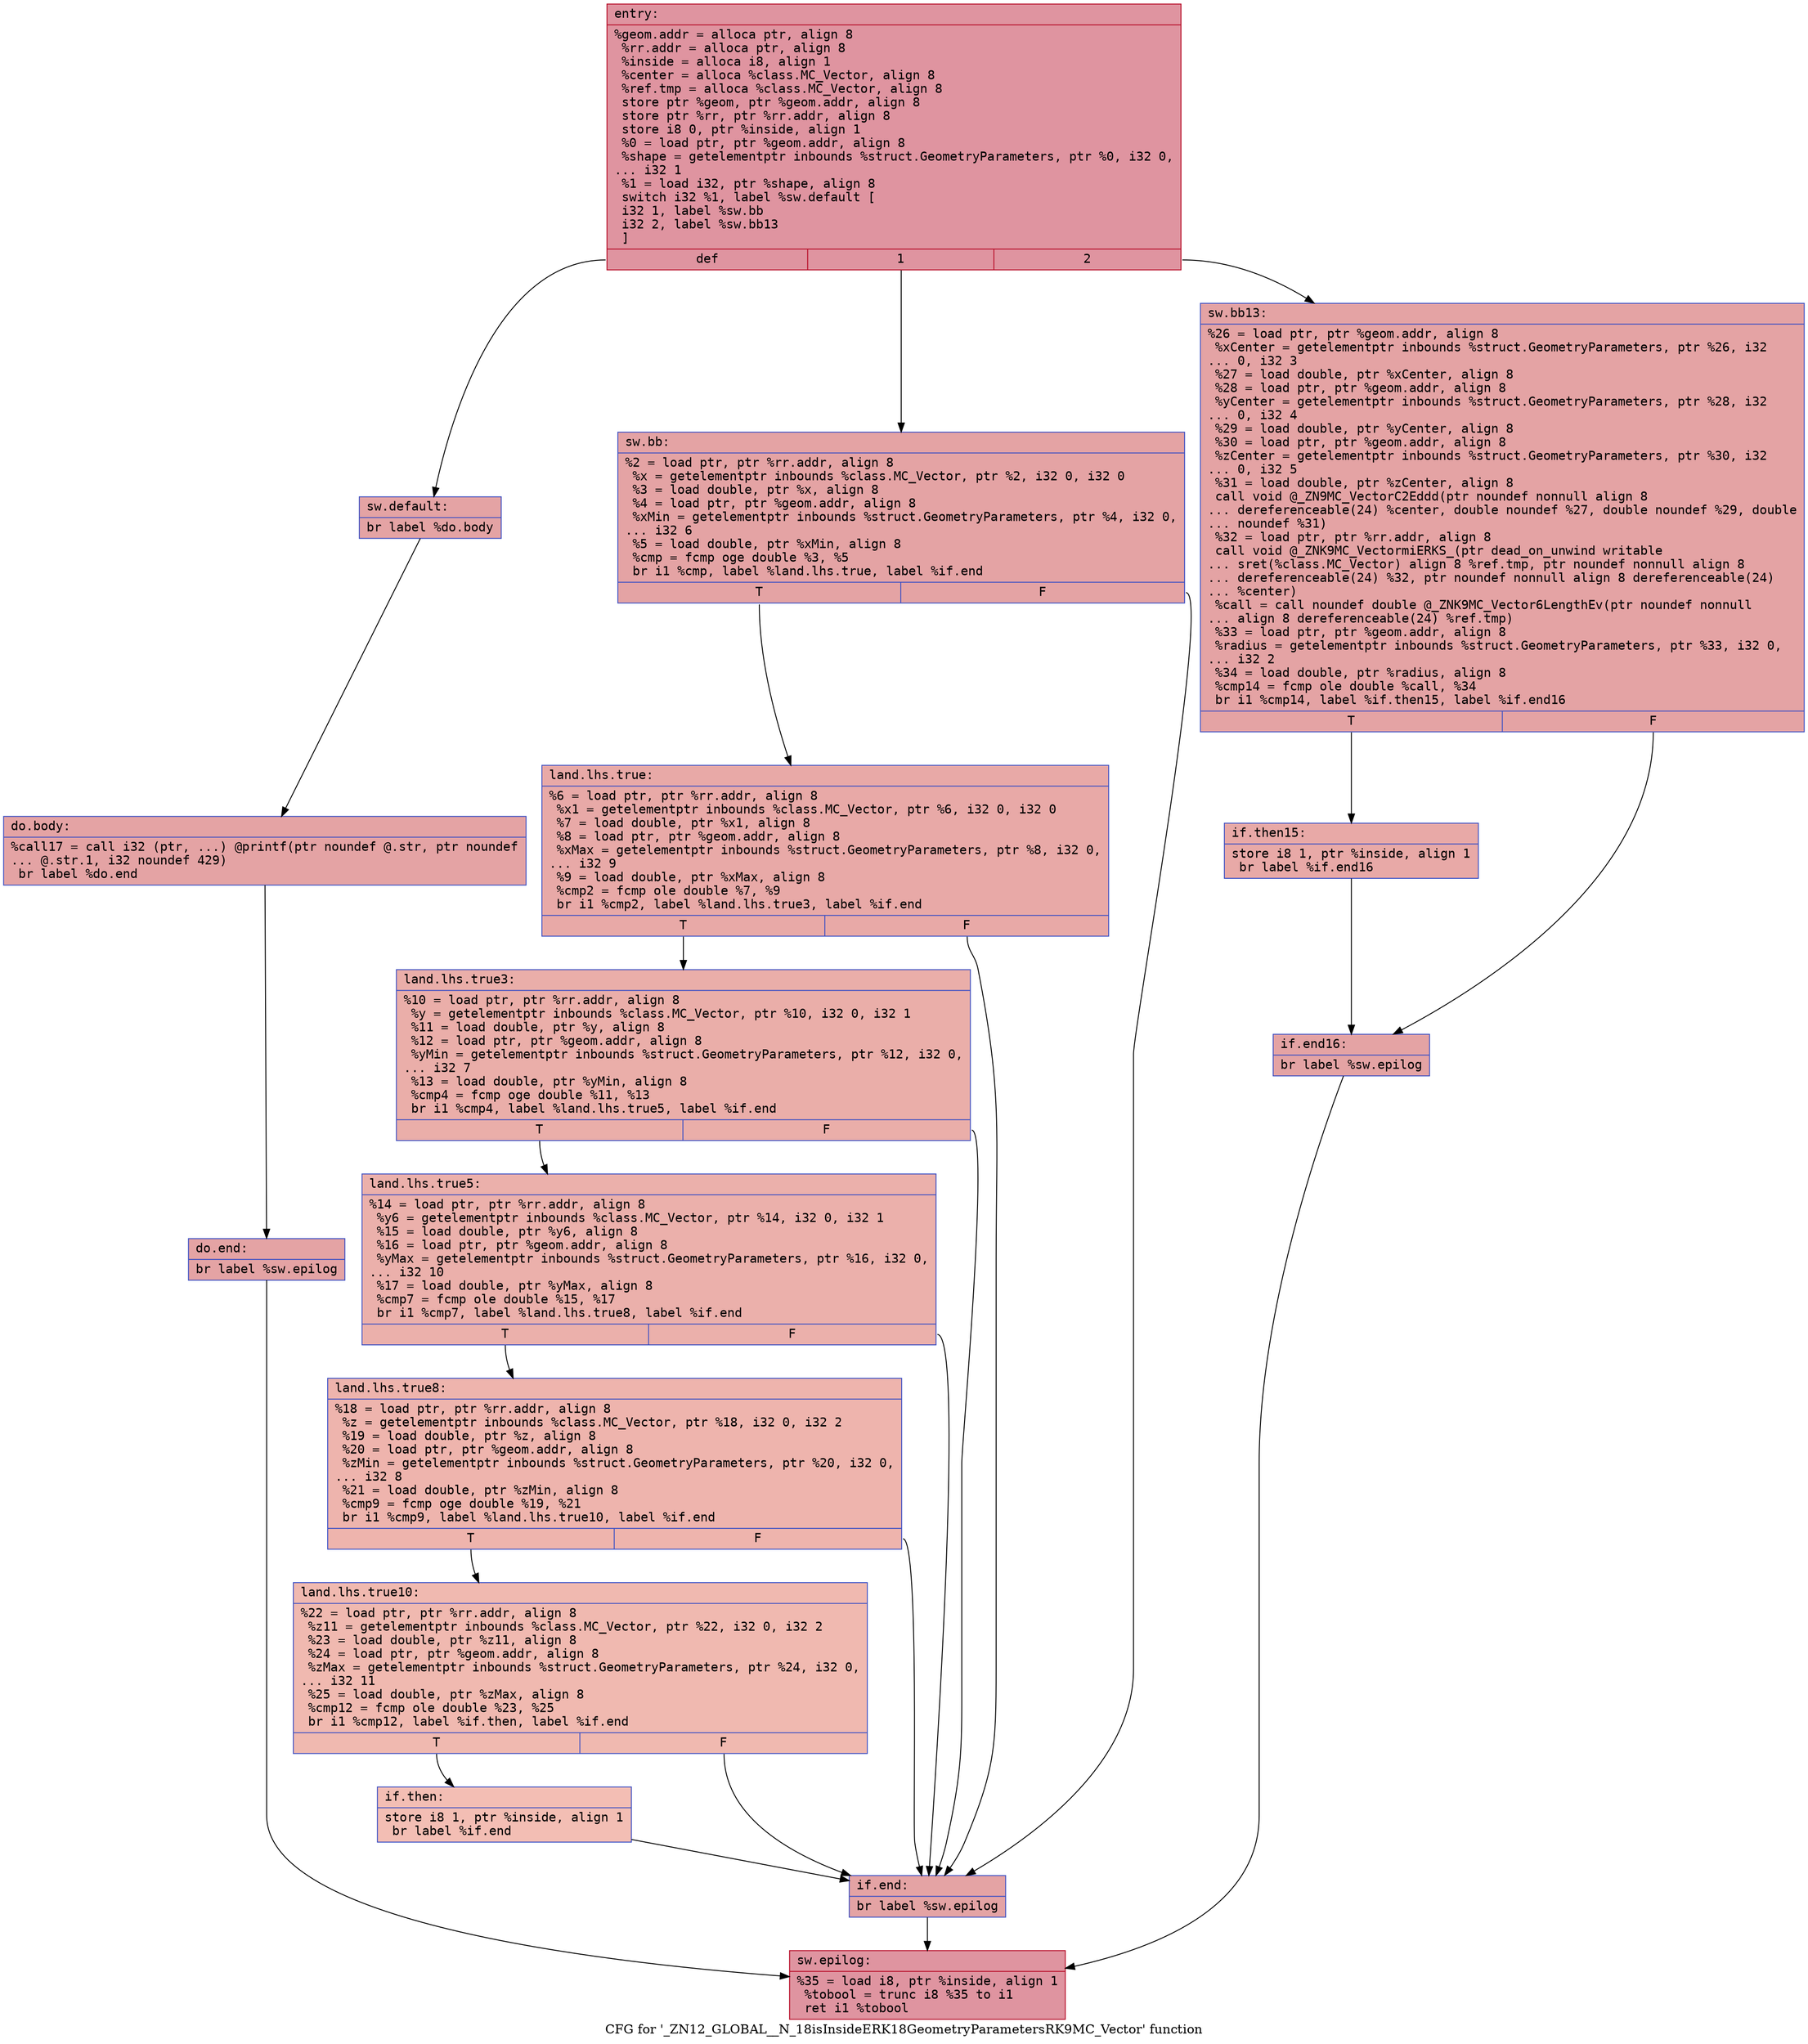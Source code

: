 digraph "CFG for '_ZN12_GLOBAL__N_18isInsideERK18GeometryParametersRK9MC_Vector' function" {
	label="CFG for '_ZN12_GLOBAL__N_18isInsideERK18GeometryParametersRK9MC_Vector' function";

	Node0x55dfe4c962c0 [shape=record,color="#b70d28ff", style=filled, fillcolor="#b70d2870" fontname="Courier",label="{entry:\l|  %geom.addr = alloca ptr, align 8\l  %rr.addr = alloca ptr, align 8\l  %inside = alloca i8, align 1\l  %center = alloca %class.MC_Vector, align 8\l  %ref.tmp = alloca %class.MC_Vector, align 8\l  store ptr %geom, ptr %geom.addr, align 8\l  store ptr %rr, ptr %rr.addr, align 8\l  store i8 0, ptr %inside, align 1\l  %0 = load ptr, ptr %geom.addr, align 8\l  %shape = getelementptr inbounds %struct.GeometryParameters, ptr %0, i32 0,\l... i32 1\l  %1 = load i32, ptr %shape, align 8\l  switch i32 %1, label %sw.default [\l    i32 1, label %sw.bb\l    i32 2, label %sw.bb13\l  ]\l|{<s0>def|<s1>1|<s2>2}}"];
	Node0x55dfe4c962c0:s0 -> Node0x55dfe4c96b70[tooltip="entry -> sw.default\nProbability 33.33%" ];
	Node0x55dfe4c962c0:s1 -> Node0x55dfe4c96bf0[tooltip="entry -> sw.bb\nProbability 33.33%" ];
	Node0x55dfe4c962c0:s2 -> Node0x55dfe4c96c60[tooltip="entry -> sw.bb13\nProbability 33.33%" ];
	Node0x55dfe4c96bf0 [shape=record,color="#3d50c3ff", style=filled, fillcolor="#c32e3170" fontname="Courier",label="{sw.bb:\l|  %2 = load ptr, ptr %rr.addr, align 8\l  %x = getelementptr inbounds %class.MC_Vector, ptr %2, i32 0, i32 0\l  %3 = load double, ptr %x, align 8\l  %4 = load ptr, ptr %geom.addr, align 8\l  %xMin = getelementptr inbounds %struct.GeometryParameters, ptr %4, i32 0,\l... i32 6\l  %5 = load double, ptr %xMin, align 8\l  %cmp = fcmp oge double %3, %5\l  br i1 %cmp, label %land.lhs.true, label %if.end\l|{<s0>T|<s1>F}}"];
	Node0x55dfe4c96bf0:s0 -> Node0x55dfe4c973b0[tooltip="sw.bb -> land.lhs.true\nProbability 50.00%" ];
	Node0x55dfe4c96bf0:s1 -> Node0x55dfe4c97430[tooltip="sw.bb -> if.end\nProbability 50.00%" ];
	Node0x55dfe4c973b0 [shape=record,color="#3d50c3ff", style=filled, fillcolor="#ca3b3770" fontname="Courier",label="{land.lhs.true:\l|  %6 = load ptr, ptr %rr.addr, align 8\l  %x1 = getelementptr inbounds %class.MC_Vector, ptr %6, i32 0, i32 0\l  %7 = load double, ptr %x1, align 8\l  %8 = load ptr, ptr %geom.addr, align 8\l  %xMax = getelementptr inbounds %struct.GeometryParameters, ptr %8, i32 0,\l... i32 9\l  %9 = load double, ptr %xMax, align 8\l  %cmp2 = fcmp ole double %7, %9\l  br i1 %cmp2, label %land.lhs.true3, label %if.end\l|{<s0>T|<s1>F}}"];
	Node0x55dfe4c973b0:s0 -> Node0x55dfe4c979c0[tooltip="land.lhs.true -> land.lhs.true3\nProbability 50.00%" ];
	Node0x55dfe4c973b0:s1 -> Node0x55dfe4c97430[tooltip="land.lhs.true -> if.end\nProbability 50.00%" ];
	Node0x55dfe4c979c0 [shape=record,color="#3d50c3ff", style=filled, fillcolor="#d0473d70" fontname="Courier",label="{land.lhs.true3:\l|  %10 = load ptr, ptr %rr.addr, align 8\l  %y = getelementptr inbounds %class.MC_Vector, ptr %10, i32 0, i32 1\l  %11 = load double, ptr %y, align 8\l  %12 = load ptr, ptr %geom.addr, align 8\l  %yMin = getelementptr inbounds %struct.GeometryParameters, ptr %12, i32 0,\l... i32 7\l  %13 = load double, ptr %yMin, align 8\l  %cmp4 = fcmp oge double %11, %13\l  br i1 %cmp4, label %land.lhs.true5, label %if.end\l|{<s0>T|<s1>F}}"];
	Node0x55dfe4c979c0:s0 -> Node0x55dfe4c97f60[tooltip="land.lhs.true3 -> land.lhs.true5\nProbability 50.00%" ];
	Node0x55dfe4c979c0:s1 -> Node0x55dfe4c97430[tooltip="land.lhs.true3 -> if.end\nProbability 50.00%" ];
	Node0x55dfe4c97f60 [shape=record,color="#3d50c3ff", style=filled, fillcolor="#d24b4070" fontname="Courier",label="{land.lhs.true5:\l|  %14 = load ptr, ptr %rr.addr, align 8\l  %y6 = getelementptr inbounds %class.MC_Vector, ptr %14, i32 0, i32 1\l  %15 = load double, ptr %y6, align 8\l  %16 = load ptr, ptr %geom.addr, align 8\l  %yMax = getelementptr inbounds %struct.GeometryParameters, ptr %16, i32 0,\l... i32 10\l  %17 = load double, ptr %yMax, align 8\l  %cmp7 = fcmp ole double %15, %17\l  br i1 %cmp7, label %land.lhs.true8, label %if.end\l|{<s0>T|<s1>F}}"];
	Node0x55dfe4c97f60:s0 -> Node0x55dfe4c98690[tooltip="land.lhs.true5 -> land.lhs.true8\nProbability 50.00%" ];
	Node0x55dfe4c97f60:s1 -> Node0x55dfe4c97430[tooltip="land.lhs.true5 -> if.end\nProbability 50.00%" ];
	Node0x55dfe4c98690 [shape=record,color="#3d50c3ff", style=filled, fillcolor="#d8564670" fontname="Courier",label="{land.lhs.true8:\l|  %18 = load ptr, ptr %rr.addr, align 8\l  %z = getelementptr inbounds %class.MC_Vector, ptr %18, i32 0, i32 2\l  %19 = load double, ptr %z, align 8\l  %20 = load ptr, ptr %geom.addr, align 8\l  %zMin = getelementptr inbounds %struct.GeometryParameters, ptr %20, i32 0,\l... i32 8\l  %21 = load double, ptr %zMin, align 8\l  %cmp9 = fcmp oge double %19, %21\l  br i1 %cmp9, label %land.lhs.true10, label %if.end\l|{<s0>T|<s1>F}}"];
	Node0x55dfe4c98690:s0 -> Node0x55dfe4c98c30[tooltip="land.lhs.true8 -> land.lhs.true10\nProbability 50.00%" ];
	Node0x55dfe4c98690:s1 -> Node0x55dfe4c97430[tooltip="land.lhs.true8 -> if.end\nProbability 50.00%" ];
	Node0x55dfe4c98c30 [shape=record,color="#3d50c3ff", style=filled, fillcolor="#de614d70" fontname="Courier",label="{land.lhs.true10:\l|  %22 = load ptr, ptr %rr.addr, align 8\l  %z11 = getelementptr inbounds %class.MC_Vector, ptr %22, i32 0, i32 2\l  %23 = load double, ptr %z11, align 8\l  %24 = load ptr, ptr %geom.addr, align 8\l  %zMax = getelementptr inbounds %struct.GeometryParameters, ptr %24, i32 0,\l... i32 11\l  %25 = load double, ptr %zMax, align 8\l  %cmp12 = fcmp ole double %23, %25\l  br i1 %cmp12, label %if.then, label %if.end\l|{<s0>T|<s1>F}}"];
	Node0x55dfe4c98c30:s0 -> Node0x55dfe4c99200[tooltip="land.lhs.true10 -> if.then\nProbability 50.00%" ];
	Node0x55dfe4c98c30:s1 -> Node0x55dfe4c97430[tooltip="land.lhs.true10 -> if.end\nProbability 50.00%" ];
	Node0x55dfe4c99200 [shape=record,color="#3d50c3ff", style=filled, fillcolor="#e36c5570" fontname="Courier",label="{if.then:\l|  store i8 1, ptr %inside, align 1\l  br label %if.end\l}"];
	Node0x55dfe4c99200 -> Node0x55dfe4c97430[tooltip="if.then -> if.end\nProbability 100.00%" ];
	Node0x55dfe4c97430 [shape=record,color="#3d50c3ff", style=filled, fillcolor="#c32e3170" fontname="Courier",label="{if.end:\l|  br label %sw.epilog\l}"];
	Node0x55dfe4c97430 -> Node0x55dfe4c99430[tooltip="if.end -> sw.epilog\nProbability 100.00%" ];
	Node0x55dfe4c96c60 [shape=record,color="#3d50c3ff", style=filled, fillcolor="#c32e3170" fontname="Courier",label="{sw.bb13:\l|  %26 = load ptr, ptr %geom.addr, align 8\l  %xCenter = getelementptr inbounds %struct.GeometryParameters, ptr %26, i32\l... 0, i32 3\l  %27 = load double, ptr %xCenter, align 8\l  %28 = load ptr, ptr %geom.addr, align 8\l  %yCenter = getelementptr inbounds %struct.GeometryParameters, ptr %28, i32\l... 0, i32 4\l  %29 = load double, ptr %yCenter, align 8\l  %30 = load ptr, ptr %geom.addr, align 8\l  %zCenter = getelementptr inbounds %struct.GeometryParameters, ptr %30, i32\l... 0, i32 5\l  %31 = load double, ptr %zCenter, align 8\l  call void @_ZN9MC_VectorC2Eddd(ptr noundef nonnull align 8\l... dereferenceable(24) %center, double noundef %27, double noundef %29, double\l... noundef %31)\l  %32 = load ptr, ptr %rr.addr, align 8\l  call void @_ZNK9MC_VectormiERKS_(ptr dead_on_unwind writable\l... sret(%class.MC_Vector) align 8 %ref.tmp, ptr noundef nonnull align 8\l... dereferenceable(24) %32, ptr noundef nonnull align 8 dereferenceable(24)\l... %center)\l  %call = call noundef double @_ZNK9MC_Vector6LengthEv(ptr noundef nonnull\l... align 8 dereferenceable(24) %ref.tmp)\l  %33 = load ptr, ptr %geom.addr, align 8\l  %radius = getelementptr inbounds %struct.GeometryParameters, ptr %33, i32 0,\l... i32 2\l  %34 = load double, ptr %radius, align 8\l  %cmp14 = fcmp ole double %call, %34\l  br i1 %cmp14, label %if.then15, label %if.end16\l|{<s0>T|<s1>F}}"];
	Node0x55dfe4c96c60:s0 -> Node0x55dfe4c9a150[tooltip="sw.bb13 -> if.then15\nProbability 50.00%" ];
	Node0x55dfe4c96c60:s1 -> Node0x55dfe4c9a1a0[tooltip="sw.bb13 -> if.end16\nProbability 50.00%" ];
	Node0x55dfe4c9a150 [shape=record,color="#3d50c3ff", style=filled, fillcolor="#ca3b3770" fontname="Courier",label="{if.then15:\l|  store i8 1, ptr %inside, align 1\l  br label %if.end16\l}"];
	Node0x55dfe4c9a150 -> Node0x55dfe4c9a1a0[tooltip="if.then15 -> if.end16\nProbability 100.00%" ];
	Node0x55dfe4c9a1a0 [shape=record,color="#3d50c3ff", style=filled, fillcolor="#c32e3170" fontname="Courier",label="{if.end16:\l|  br label %sw.epilog\l}"];
	Node0x55dfe4c9a1a0 -> Node0x55dfe4c99430[tooltip="if.end16 -> sw.epilog\nProbability 100.00%" ];
	Node0x55dfe4c96b70 [shape=record,color="#3d50c3ff", style=filled, fillcolor="#c32e3170" fontname="Courier",label="{sw.default:\l|  br label %do.body\l}"];
	Node0x55dfe4c96b70 -> Node0x55dfe4c9a420[tooltip="sw.default -> do.body\nProbability 100.00%" ];
	Node0x55dfe4c9a420 [shape=record,color="#3d50c3ff", style=filled, fillcolor="#c32e3170" fontname="Courier",label="{do.body:\l|  %call17 = call i32 (ptr, ...) @printf(ptr noundef @.str, ptr noundef\l... @.str.1, i32 noundef 429)\l  br label %do.end\l}"];
	Node0x55dfe4c9a420 -> Node0x55dfe4c9a5a0[tooltip="do.body -> do.end\nProbability 100.00%" ];
	Node0x55dfe4c9a5a0 [shape=record,color="#3d50c3ff", style=filled, fillcolor="#c32e3170" fontname="Courier",label="{do.end:\l|  br label %sw.epilog\l}"];
	Node0x55dfe4c9a5a0 -> Node0x55dfe4c99430[tooltip="do.end -> sw.epilog\nProbability 100.00%" ];
	Node0x55dfe4c99430 [shape=record,color="#b70d28ff", style=filled, fillcolor="#b70d2870" fontname="Courier",label="{sw.epilog:\l|  %35 = load i8, ptr %inside, align 1\l  %tobool = trunc i8 %35 to i1\l  ret i1 %tobool\l}"];
}

